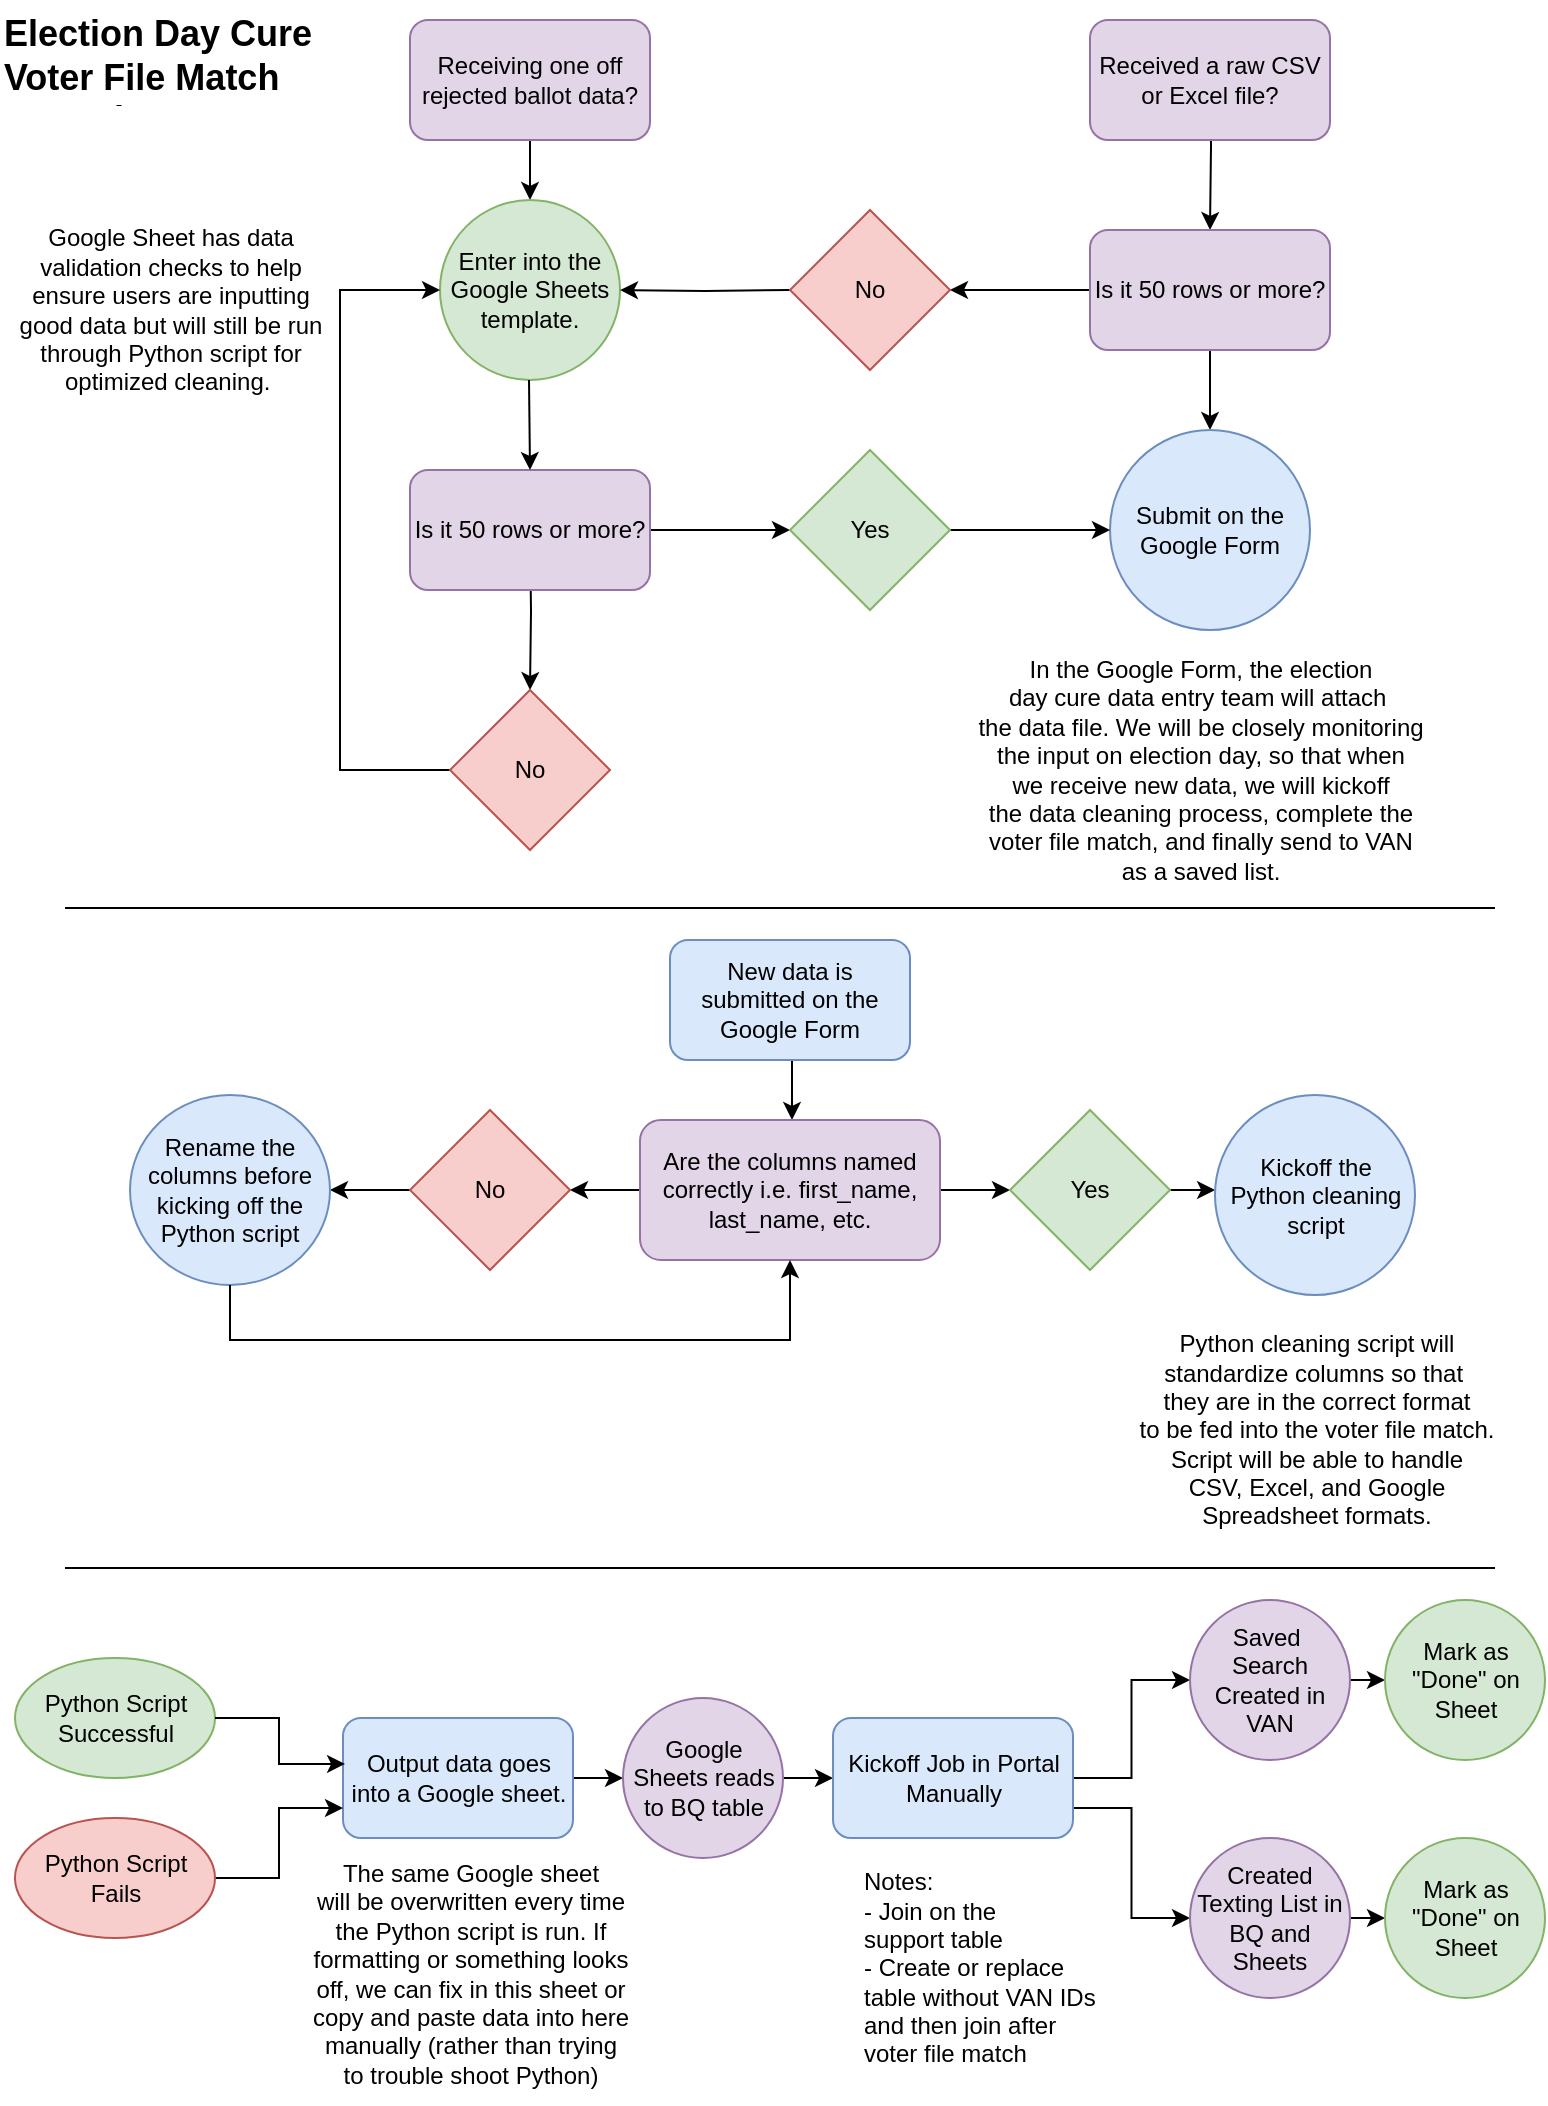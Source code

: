 <mxfile version="24.8.3">
  <diagram name="Page-1" id="qNMR5LJq7EP5DdgZM7eB">
    <mxGraphModel dx="1674" dy="819" grid="1" gridSize="10" guides="1" tooltips="1" connect="1" arrows="1" fold="1" page="1" pageScale="1" pageWidth="850" pageHeight="1100" math="0" shadow="0">
      <root>
        <mxCell id="0" />
        <mxCell id="1" parent="0" />
        <mxCell id="eHe55D351YFknPJLXxiH-4" value="" style="edgeStyle=orthogonalEdgeStyle;rounded=0;orthogonalLoop=1;jettySize=auto;html=1;" parent="1" target="eHe55D351YFknPJLXxiH-3" edge="1">
          <mxGeometry relative="1" as="geometry">
            <mxPoint x="315" y="40" as="sourcePoint" />
            <Array as="points">
              <mxPoint x="315" y="110" />
              <mxPoint x="315" y="110" />
            </Array>
          </mxGeometry>
        </mxCell>
        <mxCell id="eHe55D351YFknPJLXxiH-1" value="Receiving one off rejected ballot data?" style="rounded=1;whiteSpace=wrap;html=1;fillColor=#e1d5e7;strokeColor=#9673a6;" parent="1" vertex="1">
          <mxGeometry x="255" y="20" width="120" height="60" as="geometry" />
        </mxCell>
        <mxCell id="eHe55D351YFknPJLXxiH-20" value="" style="edgeStyle=orthogonalEdgeStyle;rounded=0;orthogonalLoop=1;jettySize=auto;html=1;" parent="1" target="eHe55D351YFknPJLXxiH-5" edge="1">
          <mxGeometry relative="1" as="geometry">
            <mxPoint x="655" y="40" as="sourcePoint" />
          </mxGeometry>
        </mxCell>
        <mxCell id="eHe55D351YFknPJLXxiH-2" value="Received a raw CSV or Excel file?" style="rounded=1;whiteSpace=wrap;html=1;fillColor=#e1d5e7;strokeColor=#9673a6;" parent="1" vertex="1">
          <mxGeometry x="595" y="20" width="120" height="60" as="geometry" />
        </mxCell>
        <mxCell id="eHe55D351YFknPJLXxiH-3" value="Enter into the Google Sheets template." style="ellipse;whiteSpace=wrap;html=1;rounded=1;fillColor=#d5e8d4;strokeColor=#82b366;" parent="1" vertex="1">
          <mxGeometry x="270" y="110" width="90" height="90" as="geometry" />
        </mxCell>
        <mxCell id="eHe55D351YFknPJLXxiH-22" value="" style="edgeStyle=orthogonalEdgeStyle;rounded=0;orthogonalLoop=1;jettySize=auto;html=1;entryX=1;entryY=0.5;entryDx=0;entryDy=0;" parent="1" source="eHe55D351YFknPJLXxiH-5" target="eHe55D351YFknPJLXxiH-37" edge="1">
          <mxGeometry relative="1" as="geometry">
            <mxPoint x="535" y="155" as="targetPoint" />
          </mxGeometry>
        </mxCell>
        <mxCell id="eHe55D351YFknPJLXxiH-30" value="" style="edgeStyle=orthogonalEdgeStyle;rounded=0;orthogonalLoop=1;jettySize=auto;html=1;" parent="1" source="eHe55D351YFknPJLXxiH-5" target="eHe55D351YFknPJLXxiH-29" edge="1">
          <mxGeometry relative="1" as="geometry" />
        </mxCell>
        <mxCell id="eHe55D351YFknPJLXxiH-5" value="Is it 50 rows or more?" style="whiteSpace=wrap;html=1;rounded=1;fillColor=#e1d5e7;strokeColor=#9673a6;" parent="1" vertex="1">
          <mxGeometry x="595" y="125" width="120" height="60" as="geometry" />
        </mxCell>
        <mxCell id="eHe55D351YFknPJLXxiH-28" value="" style="edgeStyle=orthogonalEdgeStyle;rounded=0;orthogonalLoop=1;jettySize=auto;html=1;" parent="1" target="eHe55D351YFknPJLXxiH-3" edge="1">
          <mxGeometry relative="1" as="geometry">
            <mxPoint x="445" y="155" as="sourcePoint" />
          </mxGeometry>
        </mxCell>
        <mxCell id="eHe55D351YFknPJLXxiH-29" value="Submit on the Google Form" style="ellipse;whiteSpace=wrap;html=1;rounded=1;fillColor=#dae8fc;strokeColor=#6c8ebf;" parent="1" vertex="1">
          <mxGeometry x="605" y="225" width="100" height="100" as="geometry" />
        </mxCell>
        <mxCell id="eHe55D351YFknPJLXxiH-34" value="" style="edgeStyle=orthogonalEdgeStyle;rounded=0;orthogonalLoop=1;jettySize=auto;html=1;entryX=0.5;entryY=0;entryDx=0;entryDy=0;" parent="1" target="eHe55D351YFknPJLXxiH-38" edge="1">
          <mxGeometry relative="1" as="geometry">
            <mxPoint x="315" y="345" as="targetPoint" />
            <mxPoint x="315" y="275" as="sourcePoint" />
          </mxGeometry>
        </mxCell>
        <mxCell id="eHe55D351YFknPJLXxiH-42" value="" style="edgeStyle=orthogonalEdgeStyle;rounded=0;orthogonalLoop=1;jettySize=auto;html=1;" parent="1" source="eHe55D351YFknPJLXxiH-31" target="eHe55D351YFknPJLXxiH-39" edge="1">
          <mxGeometry relative="1" as="geometry" />
        </mxCell>
        <mxCell id="eHe55D351YFknPJLXxiH-31" value="Is it 50 rows or more?" style="whiteSpace=wrap;html=1;rounded=1;fillColor=#e1d5e7;strokeColor=#9673a6;" parent="1" vertex="1">
          <mxGeometry x="255" y="245" width="120" height="60" as="geometry" />
        </mxCell>
        <mxCell id="eHe55D351YFknPJLXxiH-32" value="" style="edgeStyle=orthogonalEdgeStyle;rounded=0;orthogonalLoop=1;jettySize=auto;html=1;entryX=0.5;entryY=0;entryDx=0;entryDy=0;" parent="1" target="eHe55D351YFknPJLXxiH-31" edge="1">
          <mxGeometry relative="1" as="geometry">
            <mxPoint x="314.5" y="200" as="sourcePoint" />
            <mxPoint x="315" y="285" as="targetPoint" />
            <Array as="points" />
          </mxGeometry>
        </mxCell>
        <mxCell id="eHe55D351YFknPJLXxiH-36" value="" style="edgeStyle=orthogonalEdgeStyle;rounded=0;orthogonalLoop=1;jettySize=auto;html=1;entryX=0;entryY=0.5;entryDx=0;entryDy=0;exitX=0;exitY=0.5;exitDx=0;exitDy=0;" parent="1" source="eHe55D351YFknPJLXxiH-38" edge="1">
          <mxGeometry relative="1" as="geometry">
            <mxPoint x="285" y="455" as="sourcePoint" />
            <mxPoint x="270" y="155" as="targetPoint" />
            <Array as="points">
              <mxPoint x="220" y="395" />
              <mxPoint x="220" y="155" />
            </Array>
          </mxGeometry>
        </mxCell>
        <mxCell id="eHe55D351YFknPJLXxiH-37" value="No" style="rhombus;whiteSpace=wrap;html=1;fillColor=#f8cecc;strokeColor=#b85450;" parent="1" vertex="1">
          <mxGeometry x="445" y="115" width="80" height="80" as="geometry" />
        </mxCell>
        <mxCell id="eHe55D351YFknPJLXxiH-38" value="No" style="rhombus;whiteSpace=wrap;html=1;fillColor=#f8cecc;strokeColor=#b85450;" parent="1" vertex="1">
          <mxGeometry x="275" y="355" width="80" height="80" as="geometry" />
        </mxCell>
        <mxCell id="eHe55D351YFknPJLXxiH-43" value="" style="edgeStyle=orthogonalEdgeStyle;rounded=0;orthogonalLoop=1;jettySize=auto;html=1;" parent="1" source="eHe55D351YFknPJLXxiH-39" target="eHe55D351YFknPJLXxiH-29" edge="1">
          <mxGeometry relative="1" as="geometry" />
        </mxCell>
        <mxCell id="eHe55D351YFknPJLXxiH-39" value="Yes" style="rhombus;whiteSpace=wrap;html=1;fillColor=#d5e8d4;strokeColor=#82b366;" parent="1" vertex="1">
          <mxGeometry x="445" y="235" width="80" height="80" as="geometry" />
        </mxCell>
        <mxCell id="eHe55D351YFknPJLXxiH-45" value="&lt;div style=&quot;&quot;&gt;&lt;span style=&quot;background-color: initial;&quot;&gt;In the Google Form, the election&lt;/span&gt;&lt;/div&gt;&lt;div style=&quot;&quot;&gt;day cure &lt;span style=&quot;background-color: initial;&quot;&gt;data&amp;nbsp;&lt;/span&gt;&lt;span style=&quot;background-color: initial;&quot;&gt;entry team&amp;nbsp;&lt;/span&gt;&lt;span style=&quot;background-color: initial;&quot;&gt;will attach&amp;nbsp;&lt;/span&gt;&lt;/div&gt;&lt;div style=&quot;&quot;&gt;&lt;span style=&quot;background-color: initial;&quot;&gt;the&amp;nbsp;&lt;/span&gt;&lt;span style=&quot;background-color: initial;&quot;&gt;data file. We&amp;nbsp;&lt;/span&gt;&lt;span style=&quot;background-color: initial;&quot;&gt;will be&amp;nbsp;&lt;/span&gt;&lt;span style=&quot;background-color: initial;&quot;&gt;closely&amp;nbsp;&lt;/span&gt;&lt;span style=&quot;background-color: initial;&quot;&gt;monitoring&lt;/span&gt;&lt;/div&gt;&lt;div style=&quot;&quot;&gt;&lt;span style=&quot;background-color: initial;&quot;&gt;the i&lt;/span&gt;&lt;span style=&quot;background-color: initial;&quot;&gt;nput&amp;nbsp;&lt;/span&gt;&lt;span style=&quot;background-color: initial;&quot;&gt;on election&amp;nbsp;&lt;/span&gt;&lt;span style=&quot;background-color: initial;&quot;&gt;day, so&amp;nbsp;&lt;/span&gt;&lt;span style=&quot;background-color: initial;&quot;&gt;that when&lt;/span&gt;&lt;/div&gt;&lt;div style=&quot;&quot;&gt;&lt;span style=&quot;background-color: initial;&quot;&gt;we&amp;nbsp;&lt;/span&gt;&lt;span style=&quot;background-color: initial;&quot;&gt;receive&amp;nbsp;&lt;/span&gt;&lt;span style=&quot;background-color: initial;&quot;&gt;new data,&amp;nbsp;&lt;/span&gt;&lt;span style=&quot;background-color: initial;&quot;&gt;we will&amp;nbsp;&lt;/span&gt;&lt;span style=&quot;background-color: initial;&quot;&gt;kickoff&lt;/span&gt;&lt;/div&gt;&lt;div style=&quot;&quot;&gt;&lt;span style=&quot;background-color: initial;&quot;&gt;the data&amp;nbsp;&lt;/span&gt;&lt;span style=&quot;background-color: initial;&quot;&gt;cleaning process,&amp;nbsp;&lt;/span&gt;&lt;span style=&quot;background-color: initial;&quot;&gt;complete the&lt;/span&gt;&lt;/div&gt;&lt;div style=&quot;&quot;&gt;&lt;span style=&quot;background-color: initial;&quot;&gt;voter f&lt;/span&gt;&lt;span style=&quot;background-color: initial;&quot;&gt;ile match,&amp;nbsp;&lt;/span&gt;&lt;span style=&quot;background-color: initial;&quot;&gt;and finally&amp;nbsp;&lt;/span&gt;&lt;span style=&quot;background-color: initial;&quot;&gt;send to VAN&lt;/span&gt;&lt;/div&gt;&lt;div style=&quot;&quot;&gt;&lt;span style=&quot;background-color: initial;&quot;&gt;as a saved list.&lt;/span&gt;&lt;/div&gt;" style="text;html=1;align=center;verticalAlign=middle;resizable=0;points=[];autosize=1;strokeColor=none;fillColor=none;" parent="1" vertex="1">
          <mxGeometry x="525" y="330" width="250" height="130" as="geometry" />
        </mxCell>
        <mxCell id="eHe55D351YFknPJLXxiH-46" value="" style="line;strokeWidth=1;fillColor=none;align=left;verticalAlign=middle;spacingTop=-1;spacingLeft=3;spacingRight=3;rotatable=0;labelPosition=right;points=[];portConstraint=eastwest;strokeColor=inherit;" parent="1" vertex="1">
          <mxGeometry x="82.5" y="460" width="715" height="8" as="geometry" />
        </mxCell>
        <mxCell id="Q5jYi_wJwa7cGK_dWXh--2" value="" style="edgeStyle=orthogonalEdgeStyle;rounded=0;orthogonalLoop=1;jettySize=auto;html=1;" edge="1" parent="1" source="eHe55D351YFknPJLXxiH-49" target="Q5jYi_wJwa7cGK_dWXh--5">
          <mxGeometry relative="1" as="geometry">
            <mxPoint x="445" y="600" as="targetPoint" />
            <Array as="points">
              <mxPoint x="446" y="550" />
              <mxPoint x="446" y="550" />
            </Array>
          </mxGeometry>
        </mxCell>
        <mxCell id="eHe55D351YFknPJLXxiH-49" value="New data is submitted on the Google Form" style="rounded=1;whiteSpace=wrap;html=1;fillColor=#dae8fc;strokeColor=#6c8ebf;" parent="1" vertex="1">
          <mxGeometry x="385" y="480" width="120" height="60" as="geometry" />
        </mxCell>
        <mxCell id="Q5jYi_wJwa7cGK_dWXh--14" value="" style="edgeStyle=orthogonalEdgeStyle;rounded=0;orthogonalLoop=1;jettySize=auto;html=1;" edge="1" parent="1" source="Q5jYi_wJwa7cGK_dWXh--5" target="Q5jYi_wJwa7cGK_dWXh--13">
          <mxGeometry relative="1" as="geometry" />
        </mxCell>
        <mxCell id="Q5jYi_wJwa7cGK_dWXh--22" value="" style="edgeStyle=orthogonalEdgeStyle;rounded=0;orthogonalLoop=1;jettySize=auto;html=1;" edge="1" parent="1" source="Q5jYi_wJwa7cGK_dWXh--5" target="Q5jYi_wJwa7cGK_dWXh--6">
          <mxGeometry relative="1" as="geometry" />
        </mxCell>
        <mxCell id="Q5jYi_wJwa7cGK_dWXh--5" value="Are the columns named correctly i.e. first_name, last_name, etc." style="whiteSpace=wrap;html=1;rounded=1;fillColor=#e1d5e7;strokeColor=#9673a6;" vertex="1" parent="1">
          <mxGeometry x="370" y="570" width="150" height="70" as="geometry" />
        </mxCell>
        <mxCell id="Q5jYi_wJwa7cGK_dWXh--23" value="" style="edgeStyle=orthogonalEdgeStyle;rounded=0;orthogonalLoop=1;jettySize=auto;html=1;" edge="1" parent="1" source="Q5jYi_wJwa7cGK_dWXh--6" target="Q5jYi_wJwa7cGK_dWXh--11">
          <mxGeometry relative="1" as="geometry">
            <Array as="points">
              <mxPoint x="665" y="605" />
              <mxPoint x="665" y="605" />
            </Array>
          </mxGeometry>
        </mxCell>
        <mxCell id="Q5jYi_wJwa7cGK_dWXh--6" value="Yes" style="rhombus;whiteSpace=wrap;html=1;fillColor=#d5e8d4;strokeColor=#82b366;" vertex="1" parent="1">
          <mxGeometry x="555" y="565" width="80" height="80" as="geometry" />
        </mxCell>
        <mxCell id="Q5jYi_wJwa7cGK_dWXh--11" value="Kickoff the&lt;div&gt;Python cleaning script&lt;/div&gt;" style="ellipse;whiteSpace=wrap;html=1;rounded=1;fillColor=#dae8fc;strokeColor=#6c8ebf;" vertex="1" parent="1">
          <mxGeometry x="657.5" y="557.5" width="100" height="100" as="geometry" />
        </mxCell>
        <mxCell id="Q5jYi_wJwa7cGK_dWXh--16" value="" style="edgeStyle=orthogonalEdgeStyle;rounded=0;orthogonalLoop=1;jettySize=auto;html=1;" edge="1" parent="1" source="Q5jYi_wJwa7cGK_dWXh--13" target="Q5jYi_wJwa7cGK_dWXh--15">
          <mxGeometry relative="1" as="geometry" />
        </mxCell>
        <mxCell id="Q5jYi_wJwa7cGK_dWXh--13" value="No" style="rhombus;whiteSpace=wrap;html=1;fillColor=#f8cecc;strokeColor=#b85450;" vertex="1" parent="1">
          <mxGeometry x="255" y="565" width="80" height="80" as="geometry" />
        </mxCell>
        <mxCell id="Q5jYi_wJwa7cGK_dWXh--15" value="Rename the columns before kicking off the Python script" style="ellipse;whiteSpace=wrap;html=1;fillColor=#dae8fc;strokeColor=#6c8ebf;" vertex="1" parent="1">
          <mxGeometry x="115" y="557.5" width="100" height="95" as="geometry" />
        </mxCell>
        <mxCell id="Q5jYi_wJwa7cGK_dWXh--18" style="edgeStyle=orthogonalEdgeStyle;rounded=0;orthogonalLoop=1;jettySize=auto;html=1;exitX=0.5;exitY=1;exitDx=0;exitDy=0;" edge="1" parent="1" source="Q5jYi_wJwa7cGK_dWXh--15">
          <mxGeometry relative="1" as="geometry">
            <mxPoint x="445" y="640" as="targetPoint" />
            <Array as="points">
              <mxPoint x="165" y="680" />
              <mxPoint x="445" y="680" />
            </Array>
          </mxGeometry>
        </mxCell>
        <mxCell id="Q5jYi_wJwa7cGK_dWXh--20" value="Python cleaning script will&lt;div&gt;standardize columns so that&amp;nbsp;&lt;/div&gt;&lt;div&gt;they are in the correct format&lt;/div&gt;&lt;div&gt;to be fed into the voter file match.&lt;/div&gt;&lt;div&gt;Script will be able to handle&lt;/div&gt;&lt;div&gt;CSV,&amp;nbsp;&lt;span style=&quot;background-color: initial;&quot;&gt;Excel, and Google&lt;/span&gt;&lt;/div&gt;&lt;div&gt;Spreadsheet formats.&lt;/div&gt;" style="text;html=1;align=center;verticalAlign=middle;resizable=0;points=[];autosize=1;strokeColor=none;fillColor=none;" vertex="1" parent="1">
          <mxGeometry x="607.5" y="670" width="200" height="110" as="geometry" />
        </mxCell>
        <mxCell id="Q5jYi_wJwa7cGK_dWXh--24" value="" style="line;strokeWidth=1;fillColor=none;align=left;verticalAlign=middle;spacingTop=-1;spacingLeft=3;spacingRight=3;rotatable=0;labelPosition=right;points=[];portConstraint=eastwest;strokeColor=inherit;" vertex="1" parent="1">
          <mxGeometry x="82.5" y="790" width="715" height="8" as="geometry" />
        </mxCell>
        <mxCell id="Q5jYi_wJwa7cGK_dWXh--41" value="" style="edgeStyle=orthogonalEdgeStyle;rounded=0;orthogonalLoop=1;jettySize=auto;html=1;" edge="1" parent="1" source="Q5jYi_wJwa7cGK_dWXh--25" target="Q5jYi_wJwa7cGK_dWXh--40">
          <mxGeometry relative="1" as="geometry" />
        </mxCell>
        <mxCell id="Q5jYi_wJwa7cGK_dWXh--25" value="Output data goes into a Google sheet." style="rounded=1;whiteSpace=wrap;html=1;fillColor=#dae8fc;strokeColor=#6c8ebf;" vertex="1" parent="1">
          <mxGeometry x="221.5" y="869" width="115" height="60" as="geometry" />
        </mxCell>
        <mxCell id="Q5jYi_wJwa7cGK_dWXh--26" value="The same Google sheet&lt;div&gt;will be overwritten every time&lt;/div&gt;&lt;div&gt;the Python script is run. If&lt;/div&gt;&lt;div&gt;formatting or something looks&lt;/div&gt;&lt;div&gt;off, we can fix in this sheet or&lt;/div&gt;&lt;div&gt;copy&amp;nbsp;&lt;span style=&quot;background-color: initial;&quot;&gt;and paste data into here&lt;/span&gt;&lt;/div&gt;&lt;div&gt;&lt;span style=&quot;background-color: initial;&quot;&gt;manually&amp;nbsp;&lt;/span&gt;&lt;span style=&quot;background-color: initial;&quot;&gt;(rather than trying&lt;/span&gt;&lt;/div&gt;&lt;div&gt;&lt;span style=&quot;background-color: initial;&quot;&gt;to trouble&amp;nbsp;&lt;/span&gt;&lt;span style=&quot;background-color: initial;&quot;&gt;shoot Python)&lt;/span&gt;&lt;/div&gt;" style="text;html=1;align=center;verticalAlign=middle;resizable=0;points=[];autosize=1;strokeColor=none;fillColor=none;" vertex="1" parent="1">
          <mxGeometry x="195" y="932" width="180" height="130" as="geometry" />
        </mxCell>
        <mxCell id="Q5jYi_wJwa7cGK_dWXh--32" value="Python Script Successful" style="ellipse;whiteSpace=wrap;html=1;fillColor=#d5e8d4;strokeColor=#82b366;" vertex="1" parent="1">
          <mxGeometry x="57.5" y="839" width="100" height="60" as="geometry" />
        </mxCell>
        <mxCell id="Q5jYi_wJwa7cGK_dWXh--38" style="edgeStyle=orthogonalEdgeStyle;rounded=0;orthogonalLoop=1;jettySize=auto;html=1;exitX=1;exitY=0.5;exitDx=0;exitDy=0;entryX=0;entryY=0.75;entryDx=0;entryDy=0;" edge="1" parent="1" source="Q5jYi_wJwa7cGK_dWXh--33" target="Q5jYi_wJwa7cGK_dWXh--25">
          <mxGeometry relative="1" as="geometry" />
        </mxCell>
        <mxCell id="Q5jYi_wJwa7cGK_dWXh--33" value="Python Script Fails" style="ellipse;whiteSpace=wrap;html=1;fillColor=#f8cecc;strokeColor=#b85450;" vertex="1" parent="1">
          <mxGeometry x="57.5" y="919" width="100" height="60" as="geometry" />
        </mxCell>
        <mxCell id="Q5jYi_wJwa7cGK_dWXh--39" style="edgeStyle=orthogonalEdgeStyle;rounded=0;orthogonalLoop=1;jettySize=auto;html=1;exitX=1;exitY=0.5;exitDx=0;exitDy=0;entryX=0.009;entryY=0.383;entryDx=0;entryDy=0;entryPerimeter=0;" edge="1" parent="1" source="Q5jYi_wJwa7cGK_dWXh--32" target="Q5jYi_wJwa7cGK_dWXh--25">
          <mxGeometry relative="1" as="geometry">
            <mxPoint x="282.5" y="893" as="targetPoint" />
          </mxGeometry>
        </mxCell>
        <mxCell id="Q5jYi_wJwa7cGK_dWXh--45" value="" style="edgeStyle=orthogonalEdgeStyle;rounded=0;orthogonalLoop=1;jettySize=auto;html=1;" edge="1" parent="1" source="Q5jYi_wJwa7cGK_dWXh--40" target="Q5jYi_wJwa7cGK_dWXh--44">
          <mxGeometry relative="1" as="geometry" />
        </mxCell>
        <mxCell id="Q5jYi_wJwa7cGK_dWXh--40" value="Google Sheets reads to BQ table" style="ellipse;whiteSpace=wrap;html=1;fillColor=#e1d5e7;strokeColor=#9673a6;rounded=1;" vertex="1" parent="1">
          <mxGeometry x="361.5" y="859" width="80" height="80" as="geometry" />
        </mxCell>
        <mxCell id="Q5jYi_wJwa7cGK_dWXh--48" value="" style="edgeStyle=orthogonalEdgeStyle;rounded=0;orthogonalLoop=1;jettySize=auto;html=1;" edge="1" parent="1" source="Q5jYi_wJwa7cGK_dWXh--44" target="Q5jYi_wJwa7cGK_dWXh--47">
          <mxGeometry relative="1" as="geometry" />
        </mxCell>
        <mxCell id="Q5jYi_wJwa7cGK_dWXh--60" style="edgeStyle=orthogonalEdgeStyle;rounded=0;orthogonalLoop=1;jettySize=auto;html=1;exitX=1;exitY=0.75;exitDx=0;exitDy=0;entryX=0;entryY=0.5;entryDx=0;entryDy=0;" edge="1" parent="1" source="Q5jYi_wJwa7cGK_dWXh--44" target="Q5jYi_wJwa7cGK_dWXh--57">
          <mxGeometry relative="1" as="geometry" />
        </mxCell>
        <mxCell id="Q5jYi_wJwa7cGK_dWXh--44" value="Kickoff Job in Portal Manually" style="whiteSpace=wrap;html=1;fillColor=#dae8fc;strokeColor=#6c8ebf;rounded=1;" vertex="1" parent="1">
          <mxGeometry x="466.5" y="869" width="120" height="60" as="geometry" />
        </mxCell>
        <mxCell id="Q5jYi_wJwa7cGK_dWXh--62" style="edgeStyle=orthogonalEdgeStyle;rounded=0;orthogonalLoop=1;jettySize=auto;html=1;exitX=1;exitY=0.5;exitDx=0;exitDy=0;entryX=0;entryY=0.5;entryDx=0;entryDy=0;" edge="1" parent="1" source="Q5jYi_wJwa7cGK_dWXh--47" target="Q5jYi_wJwa7cGK_dWXh--51">
          <mxGeometry relative="1" as="geometry" />
        </mxCell>
        <mxCell id="Q5jYi_wJwa7cGK_dWXh--47" value="Saved&amp;nbsp;&lt;div&gt;Search Created in VAN&lt;/div&gt;" style="ellipse;whiteSpace=wrap;html=1;fillColor=#e1d5e7;strokeColor=#9673a6;rounded=1;" vertex="1" parent="1">
          <mxGeometry x="645" y="810" width="80" height="80" as="geometry" />
        </mxCell>
        <mxCell id="Q5jYi_wJwa7cGK_dWXh--51" value="Mark as &quot;Done&quot; on Sheet" style="ellipse;whiteSpace=wrap;html=1;fillColor=#d5e8d4;strokeColor=#82b366;rounded=1;" vertex="1" parent="1">
          <mxGeometry x="742.5" y="810" width="80" height="80" as="geometry" />
        </mxCell>
        <mxCell id="Q5jYi_wJwa7cGK_dWXh--55" value="&lt;h3 style=&quot;margin-top: 0px;&quot;&gt;&lt;font style=&quot;font-size: 18px;&quot;&gt;Election Day Cure Voter File Match Data Flow&lt;/font&gt;&lt;/h3&gt;" style="text;html=1;whiteSpace=wrap;overflow=hidden;rounded=0;strokeWidth=0;align=left;" vertex="1" parent="1">
          <mxGeometry x="50" y="10" width="180" height="50" as="geometry" />
        </mxCell>
        <mxCell id="Q5jYi_wJwa7cGK_dWXh--56" value="Google Sheet has data&lt;div&gt;validation&amp;nbsp;&lt;span style=&quot;background-color: initial;&quot;&gt;checks&amp;nbsp;&lt;/span&gt;&lt;span style=&quot;background-color: initial;&quot;&gt;to help&lt;/span&gt;&lt;/div&gt;&lt;div&gt;&lt;span style=&quot;background-color: initial;&quot;&gt;ensure users are inputting&lt;/span&gt;&lt;/div&gt;&lt;div&gt;&lt;span style=&quot;background-color: initial;&quot;&gt;good data but will still be run&lt;/span&gt;&lt;/div&gt;&lt;div&gt;&lt;span style=&quot;background-color: initial;&quot;&gt;through Python script for&lt;/span&gt;&lt;/div&gt;&lt;div&gt;&lt;span style=&quot;background-color: initial;&quot;&gt;optimized cleaning.&amp;nbsp;&lt;/span&gt;&lt;/div&gt;" style="text;html=1;align=center;verticalAlign=middle;resizable=0;points=[];autosize=1;strokeColor=none;fillColor=none;" vertex="1" parent="1">
          <mxGeometry x="50" y="115" width="170" height="100" as="geometry" />
        </mxCell>
        <mxCell id="Q5jYi_wJwa7cGK_dWXh--63" style="edgeStyle=orthogonalEdgeStyle;rounded=0;orthogonalLoop=1;jettySize=auto;html=1;exitX=1;exitY=0.5;exitDx=0;exitDy=0;entryX=0;entryY=0.5;entryDx=0;entryDy=0;" edge="1" parent="1" source="Q5jYi_wJwa7cGK_dWXh--57" target="Q5jYi_wJwa7cGK_dWXh--58">
          <mxGeometry relative="1" as="geometry" />
        </mxCell>
        <mxCell id="Q5jYi_wJwa7cGK_dWXh--57" value="Created Texting List in BQ and Sheets" style="ellipse;whiteSpace=wrap;html=1;fillColor=#e1d5e7;strokeColor=#9673a6;rounded=1;" vertex="1" parent="1">
          <mxGeometry x="645" y="929" width="80" height="80" as="geometry" />
        </mxCell>
        <mxCell id="Q5jYi_wJwa7cGK_dWXh--58" value="Mark as &quot;Done&quot; on Sheet" style="ellipse;whiteSpace=wrap;html=1;fillColor=#d5e8d4;strokeColor=#82b366;rounded=1;" vertex="1" parent="1">
          <mxGeometry x="742.5" y="929" width="80" height="80" as="geometry" />
        </mxCell>
        <mxCell id="Q5jYi_wJwa7cGK_dWXh--64" value="&lt;div style=&quot;&quot;&gt;&lt;span style=&quot;background-color: initial;&quot;&gt;Notes:&lt;/span&gt;&lt;/div&gt;&lt;div style=&quot;&quot;&gt;&lt;span style=&quot;background-color: initial;&quot;&gt;- Join on the&amp;nbsp;&lt;/span&gt;&lt;/div&gt;&lt;div&gt;support&lt;span style=&quot;background-color: initial;&quot;&gt;&amp;nbsp;table&lt;/span&gt;&lt;/div&gt;&lt;div&gt;- Create or replace&lt;/div&gt;&lt;div&gt;table without VAN IDs&lt;/div&gt;&lt;div&gt;and then join after&lt;/div&gt;&lt;div&gt;voter file match&amp;nbsp;&lt;/div&gt;" style="text;html=1;align=left;verticalAlign=middle;resizable=0;points=[];autosize=1;strokeColor=none;fillColor=none;" vertex="1" parent="1">
          <mxGeometry x="480" y="939" width="140" height="110" as="geometry" />
        </mxCell>
      </root>
    </mxGraphModel>
  </diagram>
</mxfile>
